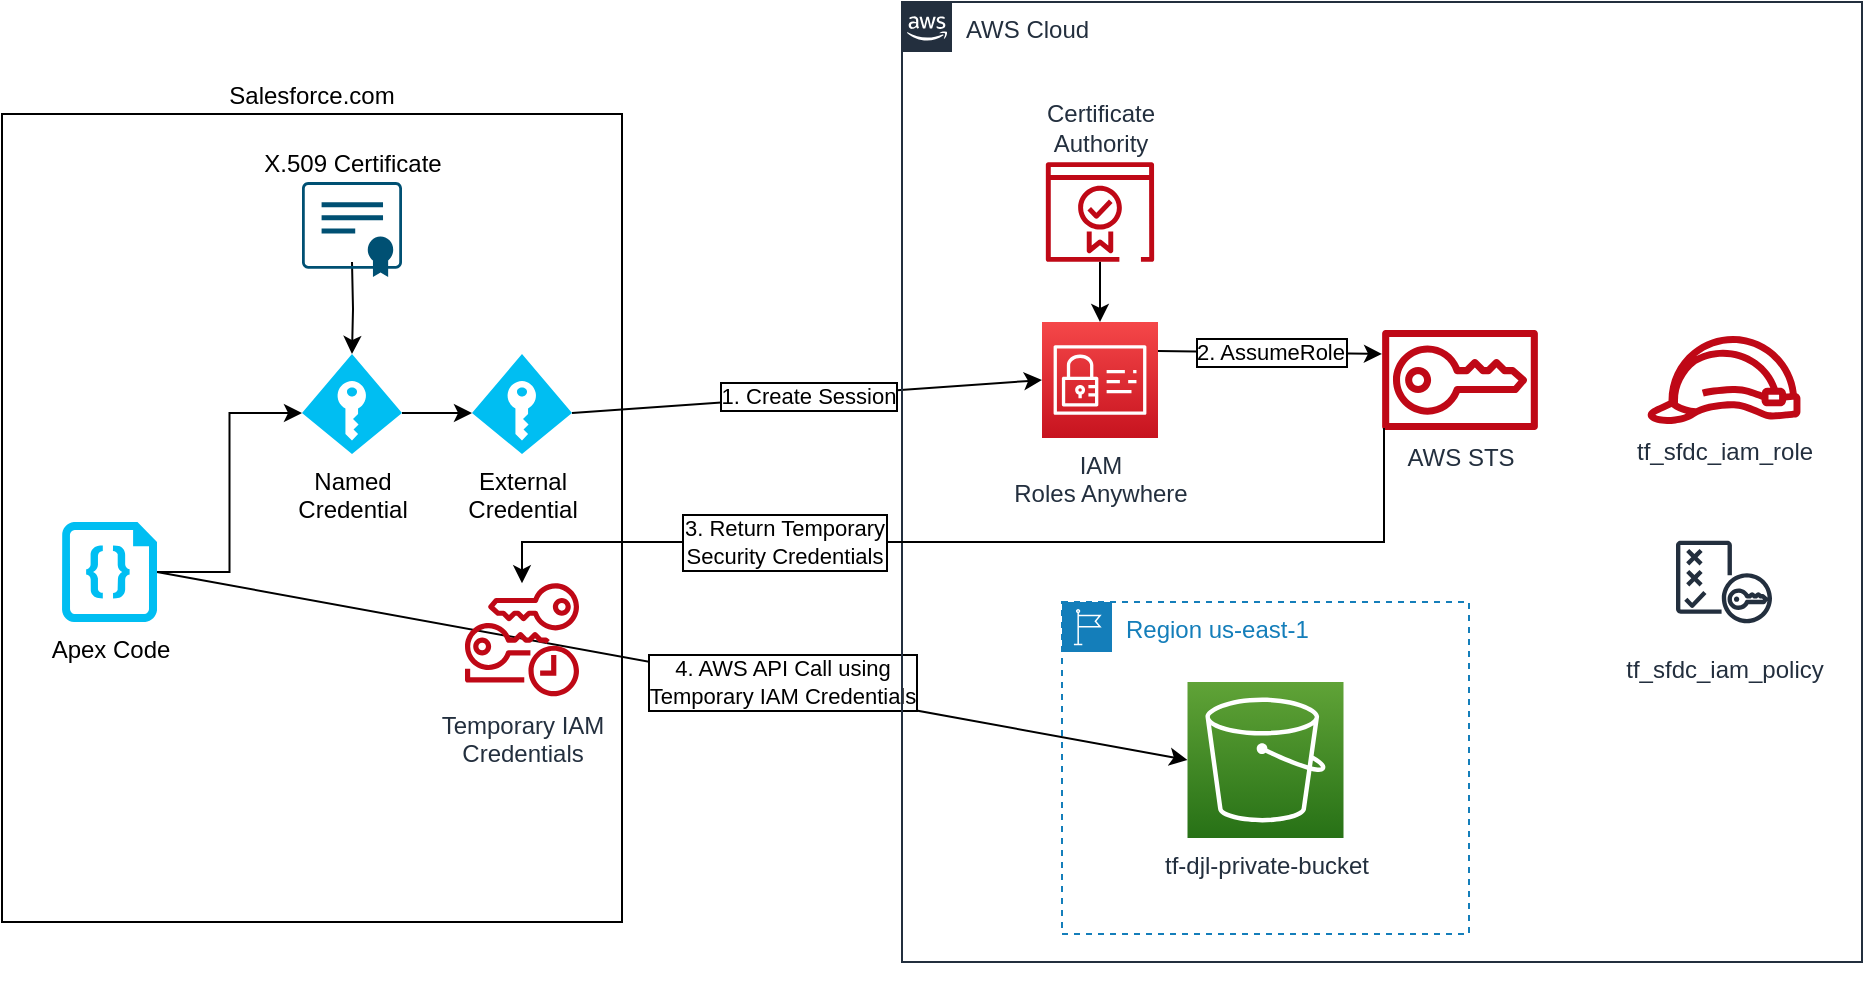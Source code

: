 <mxfile version="20.6.2" type="device"><diagram id="_R0Fv7vOJQEMfqlt8zah" name="Page-1"><mxGraphModel dx="1220" dy="862" grid="1" gridSize="10" guides="1" tooltips="1" connect="1" arrows="1" fold="1" page="1" pageScale="1" pageWidth="850" pageHeight="1100" math="0" shadow="0"><root><mxCell id="0"/><mxCell id="1" parent="0"/><mxCell id="3Gw8muxxLqwEDeYg9Vb9-1" value="Salesforce.com" style="rounded=0;whiteSpace=wrap;html=1;labelPosition=center;verticalLabelPosition=top;align=center;verticalAlign=bottom;" parent="1" vertex="1"><mxGeometry x="40" y="206" width="310" height="404" as="geometry"/></mxCell><mxCell id="3Gw8muxxLqwEDeYg9Vb9-7" style="edgeStyle=orthogonalEdgeStyle;rounded=0;orthogonalLoop=1;jettySize=auto;html=1;entryX=0;entryY=0.59;entryDx=0;entryDy=0;entryPerimeter=0;" parent="1" source="3Gw8muxxLqwEDeYg9Vb9-2" target="3Gw8muxxLqwEDeYg9Vb9-5" edge="1"><mxGeometry relative="1" as="geometry"/></mxCell><mxCell id="3Gw8muxxLqwEDeYg9Vb9-19" value="4. AWS API Call using &lt;br&gt;Temporary IAM Credentials" style="edgeStyle=none;rounded=0;orthogonalLoop=1;jettySize=auto;html=1;exitX=1;exitY=0.5;exitDx=0;exitDy=0;exitPerimeter=0;entryX=0;entryY=0.5;entryDx=0;entryDy=0;entryPerimeter=0;labelBorderColor=default;" parent="1" source="3Gw8muxxLqwEDeYg9Vb9-2" target="3Gw8muxxLqwEDeYg9Vb9-12" edge="1"><mxGeometry x="0.212" y="2" relative="1" as="geometry"><mxPoint as="offset"/></mxGeometry></mxCell><mxCell id="3Gw8muxxLqwEDeYg9Vb9-2" value="Apex Code" style="verticalLabelPosition=bottom;html=1;verticalAlign=top;align=center;strokeColor=none;fillColor=#00BEF2;shape=mxgraph.azure.code_file;pointerEvents=1;" parent="1" vertex="1"><mxGeometry x="70" y="410" width="47.5" height="50" as="geometry"/></mxCell><mxCell id="3Gw8muxxLqwEDeYg9Vb9-8" style="edgeStyle=orthogonalEdgeStyle;rounded=0;orthogonalLoop=1;jettySize=auto;html=1;entryX=0.5;entryY=0;entryDx=0;entryDy=0;entryPerimeter=0;" parent="1" target="3Gw8muxxLqwEDeYg9Vb9-5" edge="1"><mxGeometry relative="1" as="geometry"><mxPoint x="215" y="280" as="sourcePoint"/></mxGeometry></mxCell><mxCell id="3Gw8muxxLqwEDeYg9Vb9-4" value="Temporary IAM &lt;br&gt;Credentials" style="sketch=0;outlineConnect=0;fontColor=#232F3E;gradientColor=none;fillColor=#BF0816;strokeColor=none;dashed=0;verticalLabelPosition=bottom;verticalAlign=top;align=center;html=1;fontSize=12;fontStyle=0;aspect=fixed;pointerEvents=1;shape=mxgraph.aws4.temporary_security_credential;" parent="1" vertex="1"><mxGeometry x="271.5" y="440" width="57" height="57.74" as="geometry"/></mxCell><mxCell id="3Gw8muxxLqwEDeYg9Vb9-9" style="edgeStyle=orthogonalEdgeStyle;rounded=0;orthogonalLoop=1;jettySize=auto;html=1;entryX=0;entryY=0.59;entryDx=0;entryDy=0;entryPerimeter=0;exitX=1;exitY=0.59;exitDx=0;exitDy=0;exitPerimeter=0;" parent="1" source="3Gw8muxxLqwEDeYg9Vb9-5" target="3Gw8muxxLqwEDeYg9Vb9-6" edge="1"><mxGeometry relative="1" as="geometry"/></mxCell><mxCell id="3Gw8muxxLqwEDeYg9Vb9-5" value="Named &lt;br&gt;Credential" style="verticalLabelPosition=bottom;html=1;verticalAlign=top;align=center;strokeColor=none;fillColor=#00BEF2;shape=mxgraph.azure.access_control;" parent="1" vertex="1"><mxGeometry x="190" y="326" width="50" height="50" as="geometry"/></mxCell><mxCell id="3Gw8muxxLqwEDeYg9Vb9-15" value="1. Create Session" style="rounded=0;orthogonalLoop=1;jettySize=auto;html=1;exitX=1;exitY=0.59;exitDx=0;exitDy=0;exitPerimeter=0;entryX=0;entryY=0.5;entryDx=0;entryDy=0;entryPerimeter=0;labelBorderColor=default;" parent="1" source="3Gw8muxxLqwEDeYg9Vb9-6" target="3Gw8muxxLqwEDeYg9Vb9-14" edge="1"><mxGeometry relative="1" as="geometry"/></mxCell><mxCell id="3Gw8muxxLqwEDeYg9Vb9-6" value="External&lt;br&gt;Credential" style="verticalLabelPosition=bottom;html=1;verticalAlign=top;align=center;strokeColor=none;fillColor=#00BEF2;shape=mxgraph.azure.access_control;" parent="1" vertex="1"><mxGeometry x="275" y="326" width="50" height="50" as="geometry"/></mxCell><mxCell id="3Gw8muxxLqwEDeYg9Vb9-10" value="AWS Cloud" style="points=[[0,0],[0.25,0],[0.5,0],[0.75,0],[1,0],[1,0.25],[1,0.5],[1,0.75],[1,1],[0.75,1],[0.5,1],[0.25,1],[0,1],[0,0.75],[0,0.5],[0,0.25]];outlineConnect=0;gradientColor=none;html=1;whiteSpace=wrap;fontSize=12;fontStyle=0;container=1;pointerEvents=0;collapsible=0;recursiveResize=0;shape=mxgraph.aws4.group;grIcon=mxgraph.aws4.group_aws_cloud_alt;strokeColor=#232F3E;fillColor=none;verticalAlign=top;align=left;spacingLeft=30;fontColor=#232F3E;dashed=0;" parent="1" vertex="1"><mxGeometry x="490" y="150" width="480" height="480" as="geometry"/></mxCell><mxCell id="3Gw8muxxLqwEDeYg9Vb9-11" value="Region us-east-1" style="points=[[0,0],[0.25,0],[0.5,0],[0.75,0],[1,0],[1,0.25],[1,0.5],[1,0.75],[1,1],[0.75,1],[0.5,1],[0.25,1],[0,1],[0,0.75],[0,0.5],[0,0.25]];outlineConnect=0;gradientColor=none;html=1;whiteSpace=wrap;fontSize=12;fontStyle=0;container=1;pointerEvents=0;collapsible=0;recursiveResize=0;shape=mxgraph.aws4.group;grIcon=mxgraph.aws4.group_region;strokeColor=#147EBA;fillColor=none;verticalAlign=top;align=left;spacingLeft=30;fontColor=#147EBA;dashed=1;" parent="3Gw8muxxLqwEDeYg9Vb9-10" vertex="1"><mxGeometry x="80" y="300" width="203.5" height="166" as="geometry"/></mxCell><mxCell id="3Gw8muxxLqwEDeYg9Vb9-12" value="tf-djl-private-bucket" style="sketch=0;points=[[0,0,0],[0.25,0,0],[0.5,0,0],[0.75,0,0],[1,0,0],[0,1,0],[0.25,1,0],[0.5,1,0],[0.75,1,0],[1,1,0],[0,0.25,0],[0,0.5,0],[0,0.75,0],[1,0.25,0],[1,0.5,0],[1,0.75,0]];outlineConnect=0;fontColor=#232F3E;gradientColor=#60A337;gradientDirection=north;fillColor=#277116;strokeColor=#ffffff;dashed=0;verticalLabelPosition=bottom;verticalAlign=top;align=center;html=1;fontSize=12;fontStyle=0;aspect=fixed;shape=mxgraph.aws4.resourceIcon;resIcon=mxgraph.aws4.s3;" parent="3Gw8muxxLqwEDeYg9Vb9-11" vertex="1"><mxGeometry x="62.75" y="40" width="78" height="78" as="geometry"/></mxCell><mxCell id="3Gw8muxxLqwEDeYg9Vb9-17" value="2. AssumeRole" style="edgeStyle=none;rounded=0;orthogonalLoop=1;jettySize=auto;html=1;exitX=1;exitY=0.25;exitDx=0;exitDy=0;exitPerimeter=0;labelBorderColor=default;entryX=-0.001;entryY=0.24;entryDx=0;entryDy=0;entryPerimeter=0;" parent="3Gw8muxxLqwEDeYg9Vb9-10" source="3Gw8muxxLqwEDeYg9Vb9-14" target="3Gw8muxxLqwEDeYg9Vb9-16" edge="1"><mxGeometry relative="1" as="geometry"/></mxCell><mxCell id="3Gw8muxxLqwEDeYg9Vb9-14" value="IAM&lt;br&gt;Roles Anywhere" style="sketch=0;points=[[0,0,0],[0.25,0,0],[0.5,0,0],[0.75,0,0],[1,0,0],[0,1,0],[0.25,1,0],[0.5,1,0],[0.75,1,0],[1,1,0],[0,0.25,0],[0,0.5,0],[0,0.75,0],[1,0.25,0],[1,0.5,0],[1,0.75,0]];outlineConnect=0;fontColor=#232F3E;gradientColor=#F54749;gradientDirection=north;fillColor=#C7131F;strokeColor=#ffffff;dashed=0;verticalLabelPosition=bottom;verticalAlign=top;align=center;html=1;fontSize=12;fontStyle=0;aspect=fixed;shape=mxgraph.aws4.resourceIcon;resIcon=mxgraph.aws4.identity_and_access_management;" parent="3Gw8muxxLqwEDeYg9Vb9-10" vertex="1"><mxGeometry x="70" y="160" width="58" height="58" as="geometry"/></mxCell><mxCell id="3Gw8muxxLqwEDeYg9Vb9-16" value="AWS STS" style="sketch=0;outlineConnect=0;fontColor=#232F3E;gradientColor=none;fillColor=#BF0816;strokeColor=none;dashed=0;verticalLabelPosition=bottom;verticalAlign=top;align=center;html=1;fontSize=12;fontStyle=0;aspect=fixed;pointerEvents=1;shape=mxgraph.aws4.sts;" parent="3Gw8muxxLqwEDeYg9Vb9-10" vertex="1"><mxGeometry x="240" y="164" width="78" height="50" as="geometry"/></mxCell><mxCell id="3Gw8muxxLqwEDeYg9Vb9-22" style="edgeStyle=none;rounded=0;orthogonalLoop=1;jettySize=auto;html=1;entryX=0.5;entryY=0;entryDx=0;entryDy=0;entryPerimeter=0;labelBorderColor=default;" parent="3Gw8muxxLqwEDeYg9Vb9-10" source="3Gw8muxxLqwEDeYg9Vb9-21" target="3Gw8muxxLqwEDeYg9Vb9-14" edge="1"><mxGeometry relative="1" as="geometry"/></mxCell><mxCell id="3Gw8muxxLqwEDeYg9Vb9-21" value="Certificate&lt;br&gt;Authority" style="sketch=0;outlineConnect=0;fontColor=#232F3E;gradientColor=none;fillColor=#BF0816;strokeColor=none;dashed=0;verticalLabelPosition=top;verticalAlign=bottom;align=center;html=1;fontSize=12;fontStyle=0;aspect=fixed;pointerEvents=1;shape=mxgraph.aws4.certificate_manager_2;labelPosition=center;" parent="3Gw8muxxLqwEDeYg9Vb9-10" vertex="1"><mxGeometry x="71.92" y="80" width="54.16" height="50" as="geometry"/></mxCell><mxCell id="0vYNlJTljqm4GOrhydJv-1" value="tf_sfdc_iam_role" style="sketch=0;outlineConnect=0;fontColor=#232F3E;gradientColor=none;fillColor=#BF0816;strokeColor=none;dashed=0;verticalLabelPosition=bottom;verticalAlign=top;align=center;html=1;fontSize=12;fontStyle=0;aspect=fixed;pointerEvents=1;shape=mxgraph.aws4.role;" vertex="1" parent="3Gw8muxxLqwEDeYg9Vb9-10"><mxGeometry x="372" y="167" width="78" height="44" as="geometry"/></mxCell><mxCell id="0vYNlJTljqm4GOrhydJv-2" value="tf_sfdc_iam_policy" style="sketch=0;outlineConnect=0;fontColor=#232F3E;gradientColor=none;strokeColor=#232F3E;fillColor=#ffffff;dashed=0;verticalLabelPosition=bottom;verticalAlign=top;align=center;html=1;fontSize=12;fontStyle=0;aspect=fixed;shape=mxgraph.aws4.resourceIcon;resIcon=mxgraph.aws4.policy;" vertex="1" parent="3Gw8muxxLqwEDeYg9Vb9-10"><mxGeometry x="381" y="260" width="60" height="60" as="geometry"/></mxCell><mxCell id="3Gw8muxxLqwEDeYg9Vb9-13" value="X.509 Certificate" style="points=[[0.015,0.015,0],[0.25,0,0],[0.5,0,0],[0.75,0,0],[0.985,0.015,0],[1,0.22,0],[1,0.44,0],[1,0.67,0],[0.985,0.89,0],[0,0.22,0],[0,0.44,0],[0,0.67,0],[0.015,0.89,0],[0.25,0.91,0],[0.5,0.91,0],[0.785,0.955,0]];verticalLabelPosition=top;sketch=0;html=1;verticalAlign=bottom;aspect=fixed;align=center;pointerEvents=1;shape=mxgraph.cisco19.x509_certificate;fillColor=#005073;strokeColor=none;labelPosition=center;" parent="1" vertex="1"><mxGeometry x="190" y="240" width="50" height="47.5" as="geometry"/></mxCell><mxCell id="3Gw8muxxLqwEDeYg9Vb9-20" style="edgeStyle=none;rounded=0;orthogonalLoop=1;jettySize=auto;html=1;exitX=0.5;exitY=1;exitDx=0;exitDy=0;labelBorderColor=default;" parent="1" source="3Gw8muxxLqwEDeYg9Vb9-10" target="3Gw8muxxLqwEDeYg9Vb9-10" edge="1"><mxGeometry relative="1" as="geometry"/></mxCell><mxCell id="3Gw8muxxLqwEDeYg9Vb9-23" value="3. Return Temporary &lt;br&gt;Security Credentials" style="edgeStyle=orthogonalEdgeStyle;rounded=0;orthogonalLoop=1;jettySize=auto;html=1;exitX=0.012;exitY=0.98;exitDx=0;exitDy=0;exitPerimeter=0;labelBorderColor=default;" parent="1" source="3Gw8muxxLqwEDeYg9Vb9-16" target="3Gw8muxxLqwEDeYg9Vb9-4" edge="1"><mxGeometry x="0.405" relative="1" as="geometry"><mxPoint x="1118" y="484.5" as="sourcePoint"/><mxPoint x="1229.985" y="486" as="targetPoint"/><Array as="points"><mxPoint x="731" y="420"/><mxPoint x="300" y="420"/></Array><mxPoint as="offset"/></mxGeometry></mxCell></root></mxGraphModel></diagram></mxfile>